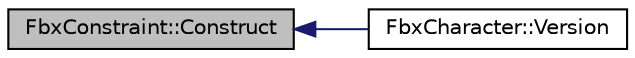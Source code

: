 digraph "FbxConstraint::Construct"
{
  edge [fontname="Helvetica",fontsize="10",labelfontname="Helvetica",labelfontsize="10"];
  node [fontname="Helvetica",fontsize="10",shape=record];
  rankdir="LR";
  Node1 [label="FbxConstraint::Construct",height=0.2,width=0.4,color="black", fillcolor="grey75", style="filled", fontcolor="black"];
  Node1 -> Node2 [dir="back",color="midnightblue",fontsize="10",style="solid",fontname="Helvetica"];
  Node2 [label="FbxCharacter::Version",height=0.2,width=0.4,color="black", fillcolor="white", style="filled",URL="$class_fbx_character.html#ac043c84d80802eb45a29745d20fbd2a0"];
}
